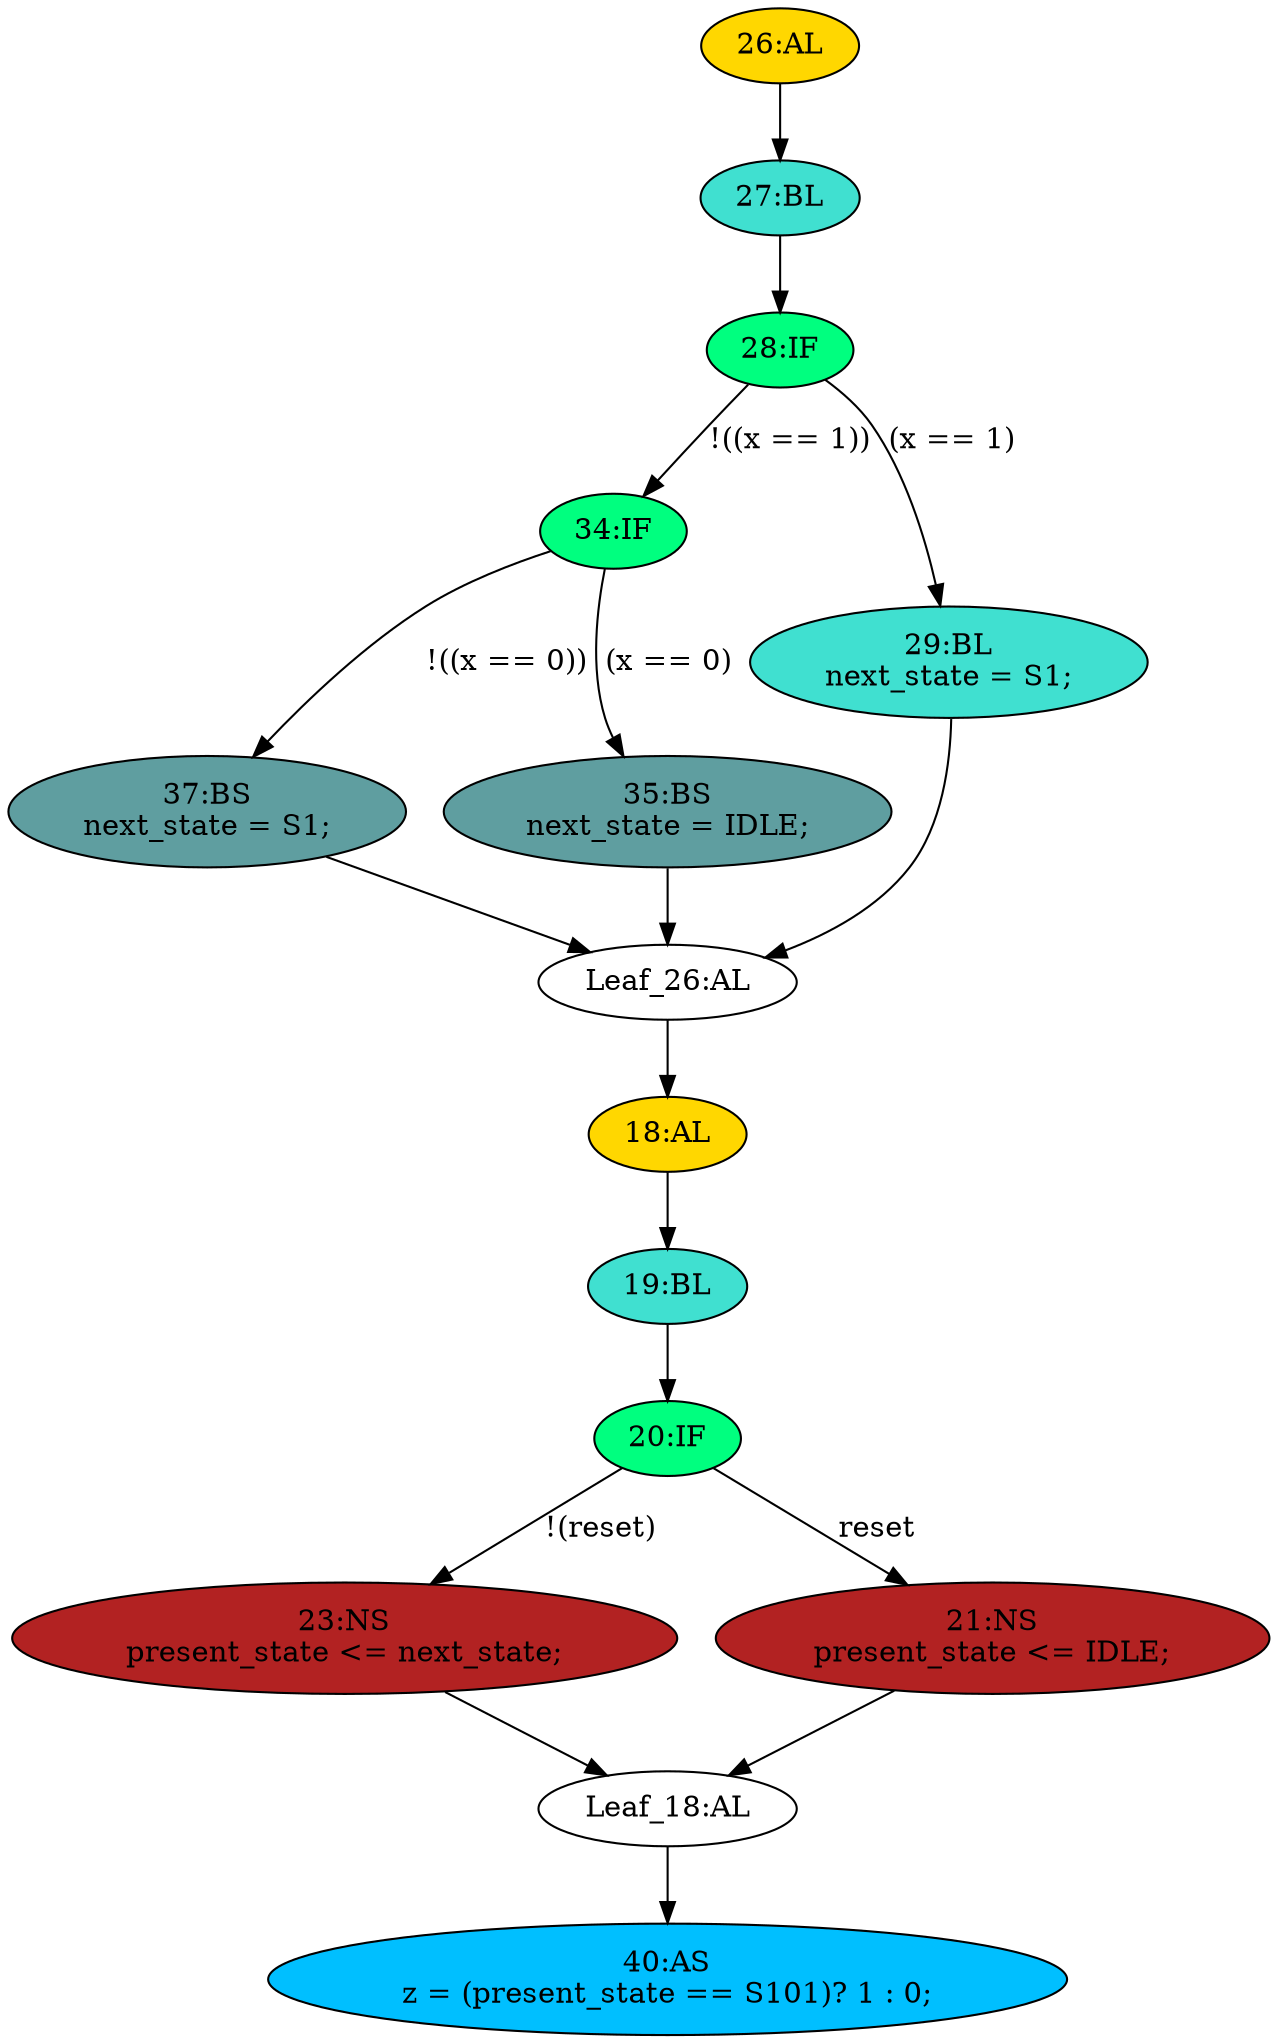 strict digraph "compose( ,  )" {
	node [label="\N"];
	"23:NS"	[ast="<pyverilog.vparser.ast.NonblockingSubstitution object at 0x7f3be6131650>",
		fillcolor=firebrick,
		label="23:NS
present_state <= next_state;",
		statements="[<pyverilog.vparser.ast.NonblockingSubstitution object at 0x7f3be6131650>]",
		style=filled,
		typ=NonblockingSubstitution];
	"Leaf_18:AL"	[def_var="['present_state']",
		label="Leaf_18:AL"];
	"23:NS" -> "Leaf_18:AL"	[cond="[]",
		lineno=None];
	"40:AS"	[ast="<pyverilog.vparser.ast.Assign object at 0x7f3be5d98a10>",
		def_var="['z']",
		fillcolor=deepskyblue,
		label="40:AS
z = (present_state == S101)? 1 : 0;",
		statements="[]",
		style=filled,
		typ=Assign,
		use_var="['present_state']"];
	"Leaf_18:AL" -> "40:AS";
	"28:IF"	[ast="<pyverilog.vparser.ast.IfStatement object at 0x7f3be6126f50>",
		fillcolor=springgreen,
		label="28:IF",
		statements="[]",
		style=filled,
		typ=IfStatement];
	"34:IF"	[ast="<pyverilog.vparser.ast.IfStatement object at 0x7f3be61aa390>",
		fillcolor=springgreen,
		label="34:IF",
		statements="[]",
		style=filled,
		typ=IfStatement];
	"28:IF" -> "34:IF"	[cond="['x']",
		label="!((x == 1))",
		lineno=28];
	"29:BL"	[ast="<pyverilog.vparser.ast.Block object at 0x7f3be6126750>",
		fillcolor=turquoise,
		label="29:BL
next_state = S1;",
		statements="[<pyverilog.vparser.ast.BlockingSubstitution object at 0x7f3be6126350>]",
		style=filled,
		typ=Block];
	"28:IF" -> "29:BL"	[cond="['x']",
		label="(x == 1)",
		lineno=28];
	"27:BL"	[ast="<pyverilog.vparser.ast.Block object at 0x7f3be613dd10>",
		fillcolor=turquoise,
		label="27:BL",
		statements="[]",
		style=filled,
		typ=Block];
	"27:BL" -> "28:IF"	[cond="[]",
		lineno=None];
	"18:AL"	[ast="<pyverilog.vparser.ast.Always object at 0x7f3be6123e10>",
		clk_sens=True,
		fillcolor=gold,
		label="18:AL",
		sens="['clk']",
		statements="[]",
		style=filled,
		typ=Always,
		use_var="['reset', 'next_state']"];
	"19:BL"	[ast="<pyverilog.vparser.ast.Block object at 0x7f3be6123210>",
		fillcolor=turquoise,
		label="19:BL",
		statements="[]",
		style=filled,
		typ=Block];
	"18:AL" -> "19:BL"	[cond="[]",
		lineno=None];
	"37:BS"	[ast="<pyverilog.vparser.ast.BlockingSubstitution object at 0x7f3be61aad90>",
		fillcolor=cadetblue,
		label="37:BS
next_state = S1;",
		statements="[<pyverilog.vparser.ast.BlockingSubstitution object at 0x7f3be61aad90>]",
		style=filled,
		typ=BlockingSubstitution];
	"Leaf_26:AL"	[def_var="['next_state']",
		label="Leaf_26:AL"];
	"37:BS" -> "Leaf_26:AL"	[cond="[]",
		lineno=None];
	"20:IF"	[ast="<pyverilog.vparser.ast.IfStatement object at 0x7f3be6131150>",
		fillcolor=springgreen,
		label="20:IF",
		statements="[]",
		style=filled,
		typ=IfStatement];
	"19:BL" -> "20:IF"	[cond="[]",
		lineno=None];
	"26:AL"	[ast="<pyverilog.vparser.ast.Always object at 0x7f3be6126650>",
		clk_sens=False,
		fillcolor=gold,
		label="26:AL",
		sens="['present_state', 'x']",
		statements="[]",
		style=filled,
		typ=Always,
		use_var="['x']"];
	"26:AL" -> "27:BL"	[cond="[]",
		lineno=None];
	"Leaf_26:AL" -> "18:AL";
	"20:IF" -> "23:NS"	[cond="['reset']",
		label="!(reset)",
		lineno=20];
	"21:NS"	[ast="<pyverilog.vparser.ast.NonblockingSubstitution object at 0x7f3be60cecd0>",
		fillcolor=firebrick,
		label="21:NS
present_state <= IDLE;",
		statements="[<pyverilog.vparser.ast.NonblockingSubstitution object at 0x7f3be60cecd0>]",
		style=filled,
		typ=NonblockingSubstitution];
	"20:IF" -> "21:NS"	[cond="['reset']",
		label=reset,
		lineno=20];
	"34:IF" -> "37:BS"	[cond="['x']",
		label="!((x == 0))",
		lineno=34];
	"35:BS"	[ast="<pyverilog.vparser.ast.BlockingSubstitution object at 0x7f3be61aa1d0>",
		fillcolor=cadetblue,
		label="35:BS
next_state = IDLE;",
		statements="[<pyverilog.vparser.ast.BlockingSubstitution object at 0x7f3be61aa1d0>]",
		style=filled,
		typ=BlockingSubstitution];
	"34:IF" -> "35:BS"	[cond="['x']",
		label="(x == 0)",
		lineno=34];
	"29:BL" -> "Leaf_26:AL"	[cond="[]",
		lineno=None];
	"35:BS" -> "Leaf_26:AL"	[cond="[]",
		lineno=None];
	"21:NS" -> "Leaf_18:AL"	[cond="[]",
		lineno=None];
}
